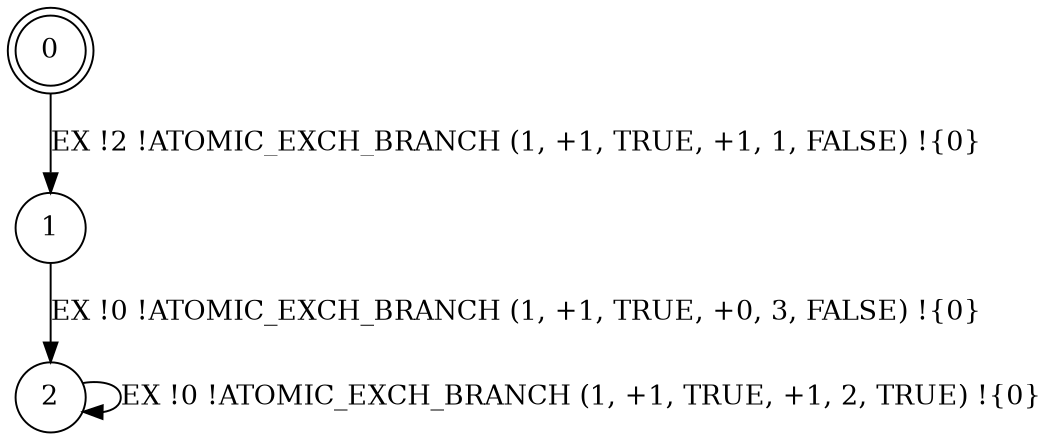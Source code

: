 digraph BCG {
size = "7, 10.5";
center = TRUE;
node [shape = circle];
0 [peripheries = 2];
0 -> 1 [label = "EX !2 !ATOMIC_EXCH_BRANCH (1, +1, TRUE, +1, 1, FALSE) !{0}"];
1 -> 2 [label = "EX !0 !ATOMIC_EXCH_BRANCH (1, +1, TRUE, +0, 3, FALSE) !{0}"];
2 -> 2 [label = "EX !0 !ATOMIC_EXCH_BRANCH (1, +1, TRUE, +1, 2, TRUE) !{0}"];
}
